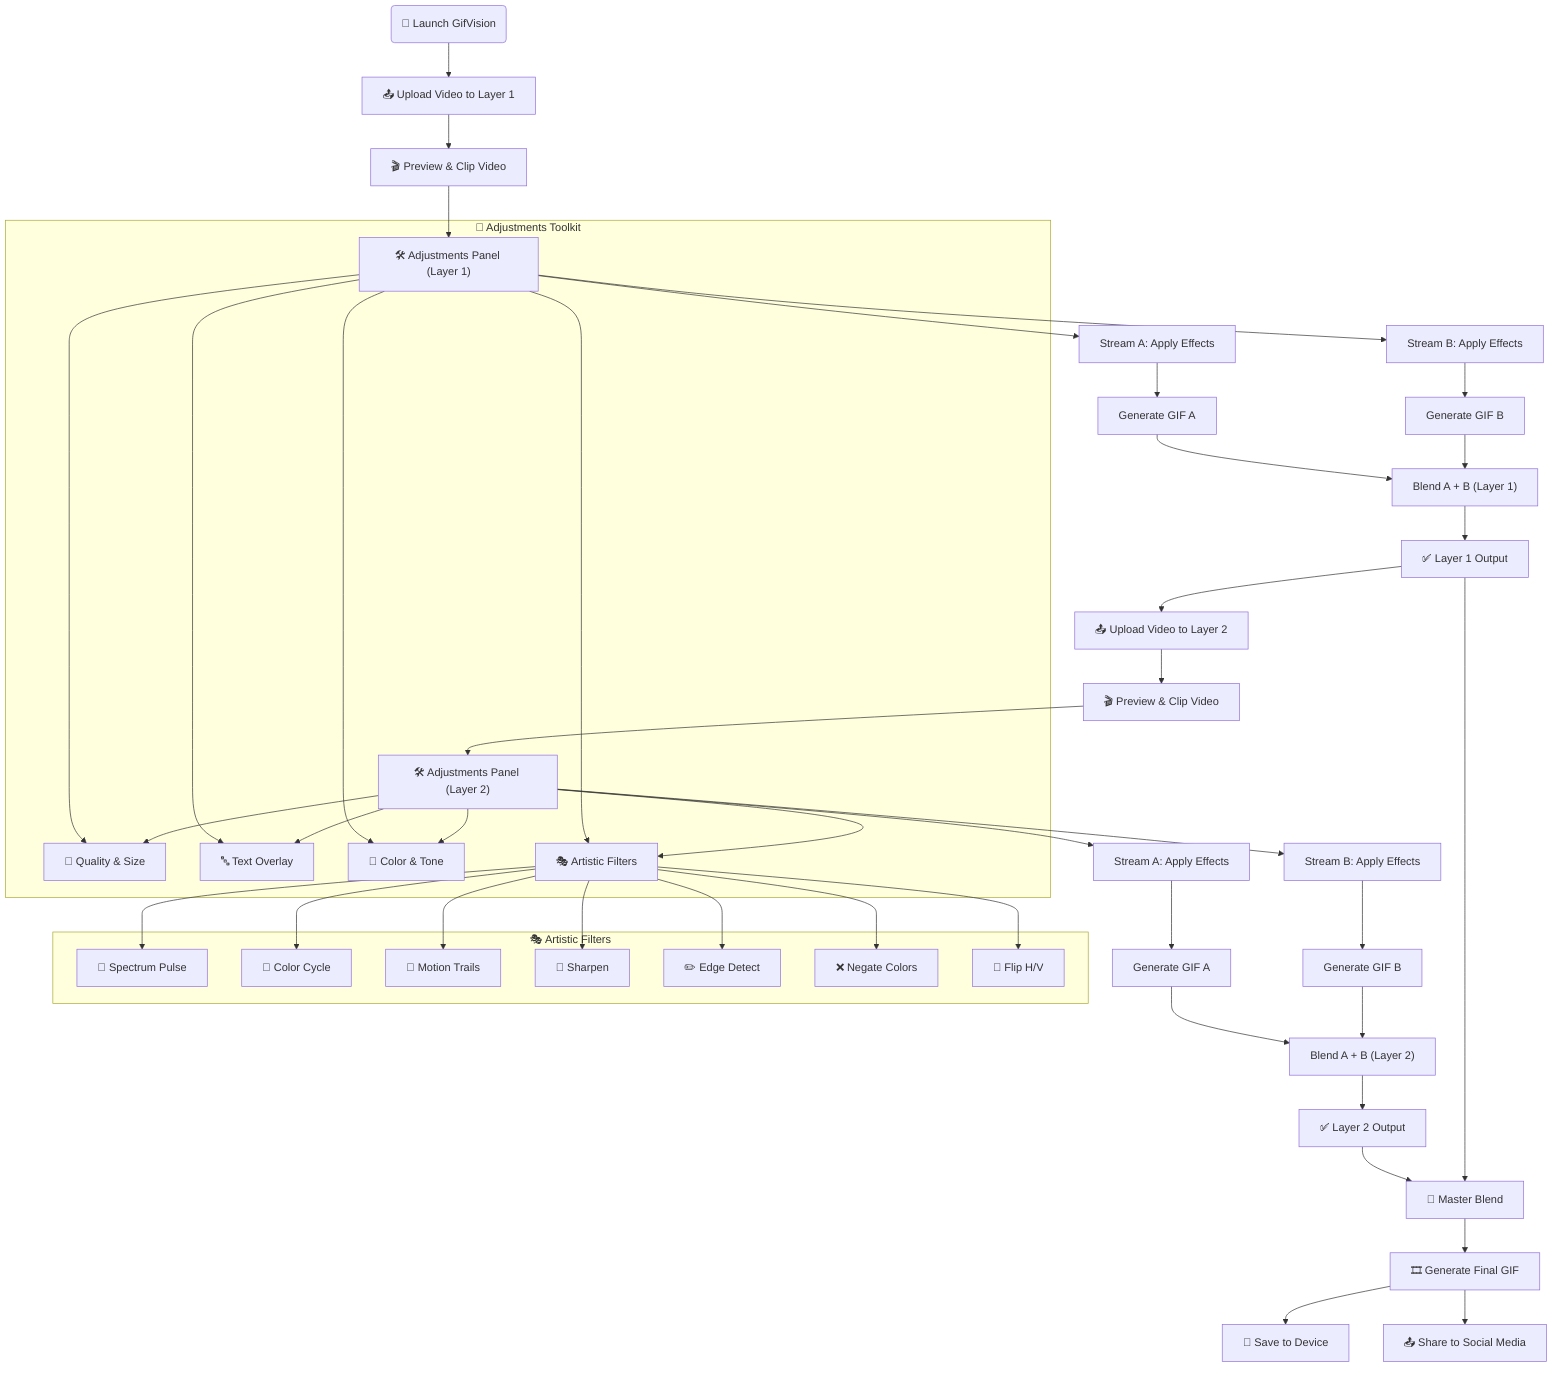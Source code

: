 flowchart TD
  Start("🚀 Launch GifVision")

  Start --> Upload1["📤 Upload Video to Layer 1"]
  Upload1 --> Preview1["🎬 Preview & Clip Video"]
  Preview1 --> Adjust1["🛠️ Adjustments Panel (Layer 1)"]
  Adjust1 --> Stream1A["Stream A: Apply Effects"] --> Gen1A["Generate GIF A"]
  Adjust1 --> Stream1B["Stream B: Apply Effects"] --> Gen1B["Generate GIF B"]
  Gen1A --> Blend1["Blend A + B (Layer 1)"]
  Gen1B --> Blend1
  Blend1 --> Layer1Out["✅ Layer 1 Output"]

  Layer1Out --> Upload2["📤 Upload Video to Layer 2"]
  Upload2 --> Preview2["🎬 Preview & Clip Video"]
  Preview2 --> Adjust2["🛠️ Adjustments Panel (Layer 2)"]
  Adjust2 --> Stream2A["Stream A: Apply Effects"] --> Gen2A["Generate GIF A"]
  Adjust2 --> Stream2B["Stream B: Apply Effects"] --> Gen2B["Generate GIF B"]
  Gen2A --> Blend2["Blend A + B (Layer 2)"]
  Gen2B --> Blend2
  Blend2 --> Layer2Out["✅ Layer 2 Output"]

  Layer2Out --> Master["🎨 Master Blend"]
  Layer1Out --> Master
  Master --> Final["🎞️ Generate Final GIF"]
  Final --> Save["💾 Save to Device"]
  Final --> Share["📤 Share to Social Media"]

  subgraph Toolkit ["🎨 Adjustments Toolkit"]
    Quality["📏 Quality & Size"]
    Text["🔤 Text Overlay"]
    Color["🌈 Color & Tone"]
    FX["🎭 Artistic Filters"]
    Adjust1 --> Quality & Text & Color & FX
    Adjust2 --> Quality & Text & Color & FX
  end

  subgraph Filters ["🎭 Artistic Filters"]
    Spectrum["🌈 Spectrum Pulse"]
    Cycle["🎨 Color Cycle"]
    Trails["👻 Motion Trails"]
    Sharpen["🔎 Sharpen"]
    Edge["✏️ Edge Detect"]
    Negate["❌ Negate Colors"]
    Flip["🔄 Flip H/V"]
    FX --> Spectrum & Cycle & Trails & Sharpen & Edge & Negate & Flip
  end